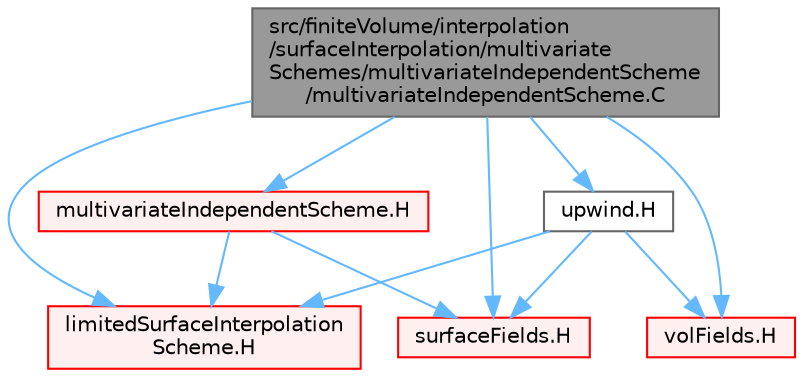 digraph "src/finiteVolume/interpolation/surfaceInterpolation/multivariateSchemes/multivariateIndependentScheme/multivariateIndependentScheme.C"
{
 // LATEX_PDF_SIZE
  bgcolor="transparent";
  edge [fontname=Helvetica,fontsize=10,labelfontname=Helvetica,labelfontsize=10];
  node [fontname=Helvetica,fontsize=10,shape=box,height=0.2,width=0.4];
  Node1 [id="Node000001",label="src/finiteVolume/interpolation\l/surfaceInterpolation/multivariate\lSchemes/multivariateIndependentScheme\l/multivariateIndependentScheme.C",height=0.2,width=0.4,color="gray40", fillcolor="grey60", style="filled", fontcolor="black",tooltip=" "];
  Node1 -> Node2 [id="edge1_Node000001_Node000002",color="steelblue1",style="solid",tooltip=" "];
  Node2 [id="Node000002",label="multivariateIndependentScheme.H",height=0.2,width=0.4,color="red", fillcolor="#FFF0F0", style="filled",URL="$multivariateIndependentScheme_8H.html",tooltip=" "];
  Node2 -> Node150 [id="edge2_Node000002_Node000150",color="steelblue1",style="solid",tooltip=" "];
  Node150 [id="Node000150",label="limitedSurfaceInterpolation\lScheme.H",height=0.2,width=0.4,color="red", fillcolor="#FFF0F0", style="filled",URL="$limitedSurfaceInterpolationScheme_8H.html",tooltip=" "];
  Node2 -> Node151 [id="edge3_Node000002_Node000151",color="steelblue1",style="solid",tooltip=" "];
  Node151 [id="Node000151",label="surfaceFields.H",height=0.2,width=0.4,color="red", fillcolor="#FFF0F0", style="filled",URL="$surfaceFields_8H.html",tooltip="Foam::surfaceFields."];
  Node1 -> Node150 [id="edge4_Node000001_Node000150",color="steelblue1",style="solid",tooltip=" "];
  Node1 -> Node384 [id="edge5_Node000001_Node000384",color="steelblue1",style="solid",tooltip=" "];
  Node384 [id="Node000384",label="volFields.H",height=0.2,width=0.4,color="red", fillcolor="#FFF0F0", style="filled",URL="$volFields_8H.html",tooltip=" "];
  Node1 -> Node151 [id="edge6_Node000001_Node000151",color="steelblue1",style="solid",tooltip=" "];
  Node1 -> Node391 [id="edge7_Node000001_Node000391",color="steelblue1",style="solid",tooltip=" "];
  Node391 [id="Node000391",label="upwind.H",height=0.2,width=0.4,color="grey40", fillcolor="white", style="filled",URL="$upwind_8H.html",tooltip=" "];
  Node391 -> Node150 [id="edge8_Node000391_Node000150",color="steelblue1",style="solid",tooltip=" "];
  Node391 -> Node384 [id="edge9_Node000391_Node000384",color="steelblue1",style="solid",tooltip=" "];
  Node391 -> Node151 [id="edge10_Node000391_Node000151",color="steelblue1",style="solid",tooltip=" "];
}

